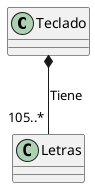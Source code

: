 @startuml b.1
Teclado *-- "105..*"Letras: Tiene
@enduml

@startuml b.2
Persona <|-- Estudiante
Persona <|-- Profesor
Persona <|-- Empleado
@enduml

@startuml b.3
DiscoDuro *-- "1..*"Pista: Formado
Pista *-- "1..*"Sector: Formado
@enduml

@startuml b.4
Poligono <|-- Triangulo
Triangulo *-- "3..3" Lados: Formado
@enduml

@startuml b.5
Estadio -- Equipo: Homeclub Asignado
Equipo *-- "1..*"Jugador: Formado
@enduml

@startuml b.6
Comite"0..*" *-- "2..*"Persona: Formado
Persona"1..1" -- "0..*"Comite: Coordinado
@enduml

@startuml b.7
Caracterizacion -- "1..*"Criterio: Se fundamenta
Caracterizacion -- ElementoClasificado: Genera
ElementoClasificado ..> Criterio
@enduml

@startuml b.8
Laboratorio <|-- Laboratorio_Nuclear
Laboratorio_Nuclear o-- "1..*"Equipo_Nuclear
Laboratorio o-- "1..*"Equipo
Equipo <|-- Equipo_Nuclear
@enduml

@startuml b.9
Ecuacion_FP *-- UFC: 1er operando
Ecuacion_FP *-- TCF: 2do operando
TCF ..> "14..14"Subfactores_FI
@enduml

@startuml b.10
Trabajo_De_Investigacion <|-- TEG
Trabajo_De_Investigacion <|-- TGM
Trabajo_De_Investigacion"0..*" -- "1..2"Profesor: Dirige
TEG -- "1..2"Estudiante_De_Pregrado: Realiza
TGM -- "1..1"Estudiante_De_Postgrado: Realiza
@enduml

@startuml b.11
Documento_Grafico *-- "1..*"Hoja
Hoja o-- "1..1"Objeto_Dibujo
Objeto_Dibujo <|-- Texto
Objeto_Dibujo <|-- Figura_2D
Objeto_Dibujo <|-- Grupo
Figura_2D <|-- Circulo
Figura_2D <|-- Cuadrado
Grupo"0..1" o-- "0..*"Objeto_Dibujo
@enduml

@startuml c.1
Poligono -- "3..*"Punto: Tiene
class Punto{
cord_x: int
cord_y: int
}
@enduml

@startuml c.2
object "T1: Poligono" as o1
object "T2: Poligono" as o2
object ": Punto" as o3
object ": Punto" as o4
object ": Punto" as o5
object ": Punto" as o6
object o3{
coord_x = 0
coord_y = 0
}
object o4{
coord_x = 0
coord_y = 15
}
object o5{
coord_x = 15
coord_y = 15
}
object o6{
coord_x = 7
coord_y = 15
}
o1 -- o3
o1 -- o4
o1 -- o5
o2 -- o4
o2 -- o5
o2 -- o6
@enduml

@startuml c.3
object "T1: Poligono" as o1
object ": Punto" as o3
object ": Punto" as o4
object ": Punto" as o5
object ": Punto" as o6
object o3{
coord_x = 0
coord_y = 0
}
object o4{
coord_x = 1
coord_y = 0
}
object o5{
coord_x = 0
coord_y = 1
}
object o6{
coord_x = 1
coord_y = 1
}
o1 -- o3
o1 -- o4
o1 -- o5
o1 -- o6
@enduml

'e.1:Que en el paquete “top” se requiere de las funcionalidades o componentes del paquete “controllers”
'para un correcto funcionamiento.

'e.2:Hay 6 dependencias, siendo 3 de entrada y 3 de salida, y en caso de que sucediese un cambio en 
'alguna de las clases del paquete “Threads” podría cambiarse el funcionamiento del código.

'e.3:Dado que todos los paquetes están relacionados entre sí, se puede decir que hay un alto acoplamiento,
'lo cual puede ser malo ya que será más difícil mantener un código de este tipo.

@startuml d.1

object "E1:Expreción" as o1
o1 : operadorBinario = /

object "E2:Expreción" as o2
o2 : operadorBinario = +

object "E3:Expreción" as o3
o3 : operadorBinario = +

object "E4:Expreción" as o4
o4 : operadorBinario = /

object "E5:Expreción" as o5
o5 : operadorBinario = /

object "V1:variable" as v1
v1 : nombre = x

object "V2:variable" as v2
v2 : nombre = y

object "C1:variable" as c1
c1 : valor = 2

object "C2:variable" as c2
c2 : valor = 3
	o1 o-- o2
    o1 o-- o3
    o2 o-- o4
    o2 o-- v1
    o4 o-- v2
    o4 o-- c1
    o5 o-- c2
    o3 o-- o5
    o3 o-- v2
    o5 o-- v1
@enduml



@startuml f.1
class Equipo
{
    Nombre: String
    Registro: String
}
class Jugador
{
    Número: Int
    Posición: String
    Capitán: Boolean
    Teléfono: String
    Nombre: String
    Dirección: String 
}
class Entrenador
{
    NivelAcreditación: String
    AñosExperiencia: Int
    Teléfono: String
    Nombre: String
    Dirección: String  
}
class Juego
{
    Localidad: String
    Puntuación: String
}

Equipo "1 " o-- "6..20"Jugador :tiene
Equipo "0..*" o-- "0..1 "Entrenador :entrena
Juego *-- "2" Equipo

object "E1:Entredaor1" as e1
e1 : NivelAcreditación= Internacional
e1 : AñosExperiencia = 10 
e1 : Teléfono= 0414-1234567
e1 : Nombre= Luis
e1 : Dirección= Maracay

object "Eq1:Equipo1" as eq1
eq1 : Nombre = Venezuela
eq1 : Registro = VEN123


object "Eq2:Equipo2" as eq2
eq2 : Nombre = Colombia
eq2 : Registro = COL456


object "J1:Jugador1" as j1
j1 : Número = 9
j1 : Nombre = Andrés
j1 : Posición = Libero
j1 : Capitán = true
j1 : Télefono = 0412-1234567
j1 : Dirección = Dirección

object "J2:Jugador2" as j2
j2 : Número = 3
j2 : Nombre = Luis
j2 : Posición = Atacante
j2 : Capitán = true
j2 : Télefono = 0412-1238562
j2 : Dirección = Dirección

object "J1:Jugador1" as j3
j3 : Número = 4
j3 : Nombre = Andrés
j3 : Posición = Atacante
j3 : Capitán = true
j3 : Télefono = 0312-7654321
j3 : Dirección = Bogotá
object "J2:Jugador2" as j4
j4 : Número = 5
j4 : Nombre = Juan
j4 : Posición = Libero
j4 : Capitán = true
j4 : Télefono = 0312-7654123
j4 : Dirección = Bogotá


object "Je:Juego" as je
je : Localidad = Santiago de Chile
je : Puntuación = Venezuela 3 - Colombia 2

eq1 o-- j1
eq1 o-- j2
eq1 o-- e1
eq2 o-- j3
eq2 o-- j4
je *-- eq1
je *-- eq2

@enduml